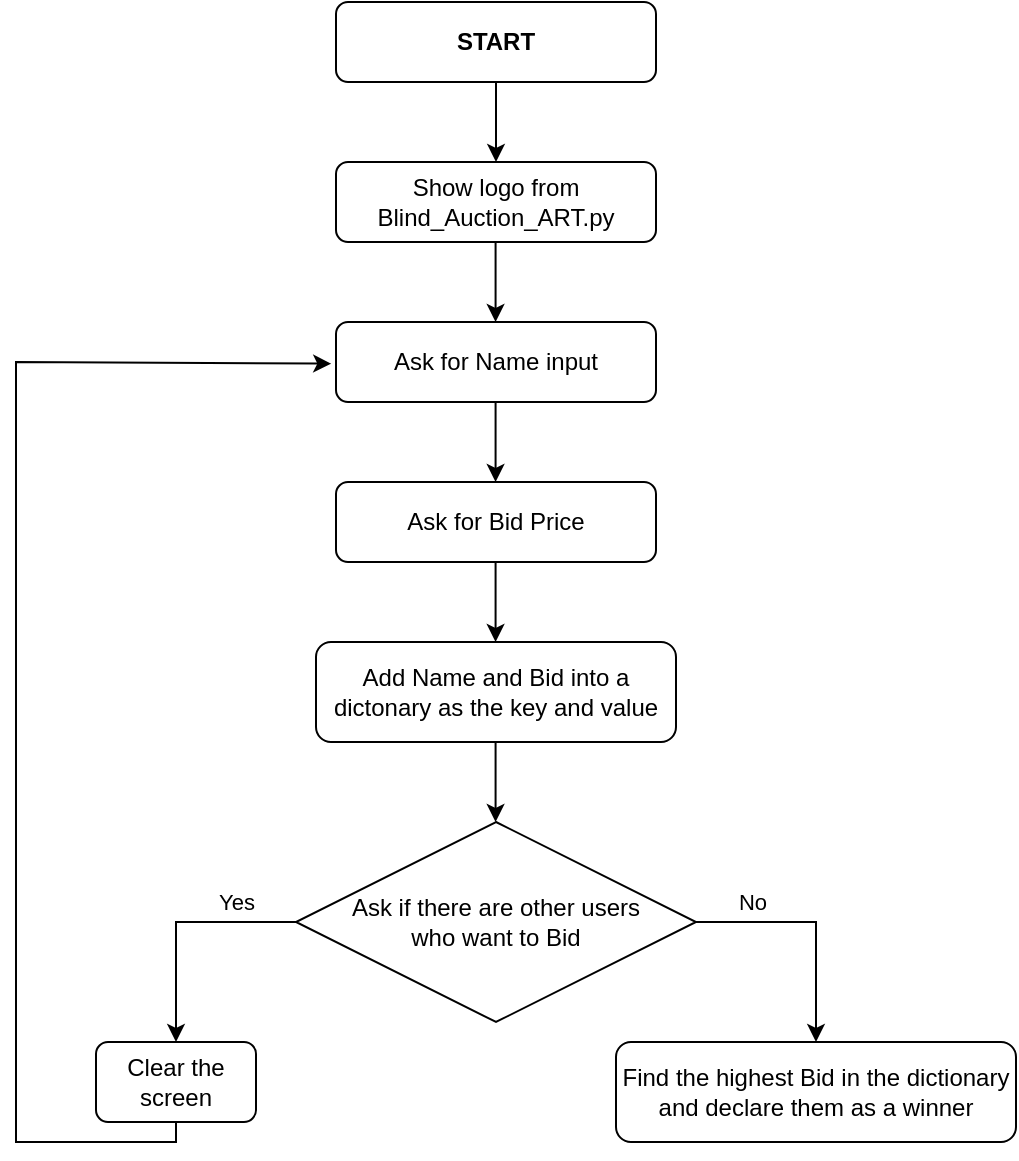 <mxfile version="22.1.11" type="github">
  <diagram id="C5RBs43oDa-KdzZeNtuy" name="Page-1">
    <mxGraphModel dx="1793" dy="923" grid="1" gridSize="10" guides="1" tooltips="1" connect="1" arrows="1" fold="1" page="1" pageScale="1" pageWidth="827" pageHeight="1169" math="0" shadow="0">
      <root>
        <mxCell id="WIyWlLk6GJQsqaUBKTNV-0" />
        <mxCell id="WIyWlLk6GJQsqaUBKTNV-1" parent="WIyWlLk6GJQsqaUBKTNV-0" />
        <mxCell id="WIyWlLk6GJQsqaUBKTNV-3" value="&lt;b&gt;START&lt;/b&gt;" style="rounded=1;whiteSpace=wrap;html=1;fontSize=12;glass=0;strokeWidth=1;shadow=0;" parent="WIyWlLk6GJQsqaUBKTNV-1" vertex="1">
          <mxGeometry x="320" width="160" height="40" as="geometry" />
        </mxCell>
        <mxCell id="ppzLq-8eRzatw38iLDCr-0" value="Show logo from Blind_Auction_ART.py" style="rounded=1;whiteSpace=wrap;html=1;fontSize=12;glass=0;strokeWidth=1;shadow=0;" vertex="1" parent="WIyWlLk6GJQsqaUBKTNV-1">
          <mxGeometry x="320" y="80" width="160" height="40" as="geometry" />
        </mxCell>
        <mxCell id="ppzLq-8eRzatw38iLDCr-1" value="" style="endArrow=classic;html=1;rounded=0;" edge="1" parent="WIyWlLk6GJQsqaUBKTNV-1" target="ppzLq-8eRzatw38iLDCr-0">
          <mxGeometry width="50" height="50" relative="1" as="geometry">
            <mxPoint x="400" y="40" as="sourcePoint" />
            <mxPoint x="450" y="-10" as="targetPoint" />
          </mxGeometry>
        </mxCell>
        <mxCell id="ppzLq-8eRzatw38iLDCr-2" value="Ask for Name input" style="rounded=1;whiteSpace=wrap;html=1;fontSize=12;glass=0;strokeWidth=1;shadow=0;" vertex="1" parent="WIyWlLk6GJQsqaUBKTNV-1">
          <mxGeometry x="320" y="160" width="160" height="40" as="geometry" />
        </mxCell>
        <mxCell id="ppzLq-8eRzatw38iLDCr-3" value="" style="endArrow=classic;html=1;rounded=0;" edge="1" parent="WIyWlLk6GJQsqaUBKTNV-1">
          <mxGeometry width="50" height="50" relative="1" as="geometry">
            <mxPoint x="399.79" y="120" as="sourcePoint" />
            <mxPoint x="399.79" y="160" as="targetPoint" />
          </mxGeometry>
        </mxCell>
        <mxCell id="ppzLq-8eRzatw38iLDCr-4" value="Ask for Bid Price" style="rounded=1;whiteSpace=wrap;html=1;fontSize=12;glass=0;strokeWidth=1;shadow=0;" vertex="1" parent="WIyWlLk6GJQsqaUBKTNV-1">
          <mxGeometry x="320" y="240" width="160" height="40" as="geometry" />
        </mxCell>
        <mxCell id="ppzLq-8eRzatw38iLDCr-5" value="" style="endArrow=classic;html=1;rounded=0;" edge="1" parent="WIyWlLk6GJQsqaUBKTNV-1">
          <mxGeometry width="50" height="50" relative="1" as="geometry">
            <mxPoint x="399.79" y="200" as="sourcePoint" />
            <mxPoint x="399.79" y="240" as="targetPoint" />
          </mxGeometry>
        </mxCell>
        <mxCell id="ppzLq-8eRzatw38iLDCr-6" value="Add Name and Bid into a dictonary as the key and value" style="rounded=1;whiteSpace=wrap;html=1;fontSize=12;glass=0;strokeWidth=1;shadow=0;" vertex="1" parent="WIyWlLk6GJQsqaUBKTNV-1">
          <mxGeometry x="310" y="320" width="180" height="50" as="geometry" />
        </mxCell>
        <mxCell id="ppzLq-8eRzatw38iLDCr-7" value="" style="endArrow=classic;html=1;rounded=0;" edge="1" parent="WIyWlLk6GJQsqaUBKTNV-1">
          <mxGeometry width="50" height="50" relative="1" as="geometry">
            <mxPoint x="399.79" y="280" as="sourcePoint" />
            <mxPoint x="399.79" y="320" as="targetPoint" />
          </mxGeometry>
        </mxCell>
        <mxCell id="ppzLq-8eRzatw38iLDCr-8" value="" style="endArrow=classic;html=1;rounded=0;" edge="1" parent="WIyWlLk6GJQsqaUBKTNV-1">
          <mxGeometry width="50" height="50" relative="1" as="geometry">
            <mxPoint x="399.79" y="370" as="sourcePoint" />
            <mxPoint x="399.79" y="410" as="targetPoint" />
          </mxGeometry>
        </mxCell>
        <mxCell id="ppzLq-8eRzatw38iLDCr-9" value="Ask if there are other users&lt;br&gt;who want to Bid" style="rhombus;whiteSpace=wrap;html=1;" vertex="1" parent="WIyWlLk6GJQsqaUBKTNV-1">
          <mxGeometry x="300" y="410" width="200" height="100" as="geometry" />
        </mxCell>
        <mxCell id="ppzLq-8eRzatw38iLDCr-11" value="Yes" style="endArrow=classic;html=1;rounded=0;" edge="1" parent="WIyWlLk6GJQsqaUBKTNV-1">
          <mxGeometry x="-0.5" y="-10" width="50" height="50" relative="1" as="geometry">
            <mxPoint x="300" y="460" as="sourcePoint" />
            <mxPoint x="240" y="520" as="targetPoint" />
            <Array as="points">
              <mxPoint x="240" y="460" />
            </Array>
            <mxPoint as="offset" />
          </mxGeometry>
        </mxCell>
        <mxCell id="ppzLq-8eRzatw38iLDCr-12" value="Clear the screen" style="rounded=1;whiteSpace=wrap;html=1;fontSize=12;glass=0;strokeWidth=1;shadow=0;" vertex="1" parent="WIyWlLk6GJQsqaUBKTNV-1">
          <mxGeometry x="200" y="520" width="80" height="40" as="geometry" />
        </mxCell>
        <mxCell id="ppzLq-8eRzatw38iLDCr-13" value="" style="endArrow=classic;html=1;rounded=0;entryX=-0.015;entryY=0.521;entryDx=0;entryDy=0;entryPerimeter=0;" edge="1" parent="WIyWlLk6GJQsqaUBKTNV-1" target="ppzLq-8eRzatw38iLDCr-2">
          <mxGeometry width="50" height="50" relative="1" as="geometry">
            <mxPoint x="240" y="560" as="sourcePoint" />
            <mxPoint x="160" y="160" as="targetPoint" />
            <Array as="points">
              <mxPoint x="240" y="570" />
              <mxPoint x="160" y="570" />
              <mxPoint x="160" y="250" />
              <mxPoint x="160" y="180" />
            </Array>
          </mxGeometry>
        </mxCell>
        <mxCell id="ppzLq-8eRzatw38iLDCr-15" value="No" style="endArrow=classic;html=1;rounded=0;" edge="1" parent="WIyWlLk6GJQsqaUBKTNV-1">
          <mxGeometry x="-0.532" y="10" width="50" height="50" relative="1" as="geometry">
            <mxPoint x="500" y="460" as="sourcePoint" />
            <mxPoint x="560" y="520" as="targetPoint" />
            <Array as="points">
              <mxPoint x="560" y="460" />
            </Array>
            <mxPoint as="offset" />
          </mxGeometry>
        </mxCell>
        <mxCell id="ppzLq-8eRzatw38iLDCr-16" value="Find the highest Bid in the dictionary and declare them as a winner" style="rounded=1;whiteSpace=wrap;html=1;fontSize=12;glass=0;strokeWidth=1;shadow=0;" vertex="1" parent="WIyWlLk6GJQsqaUBKTNV-1">
          <mxGeometry x="460" y="520" width="200" height="50" as="geometry" />
        </mxCell>
      </root>
    </mxGraphModel>
  </diagram>
</mxfile>
